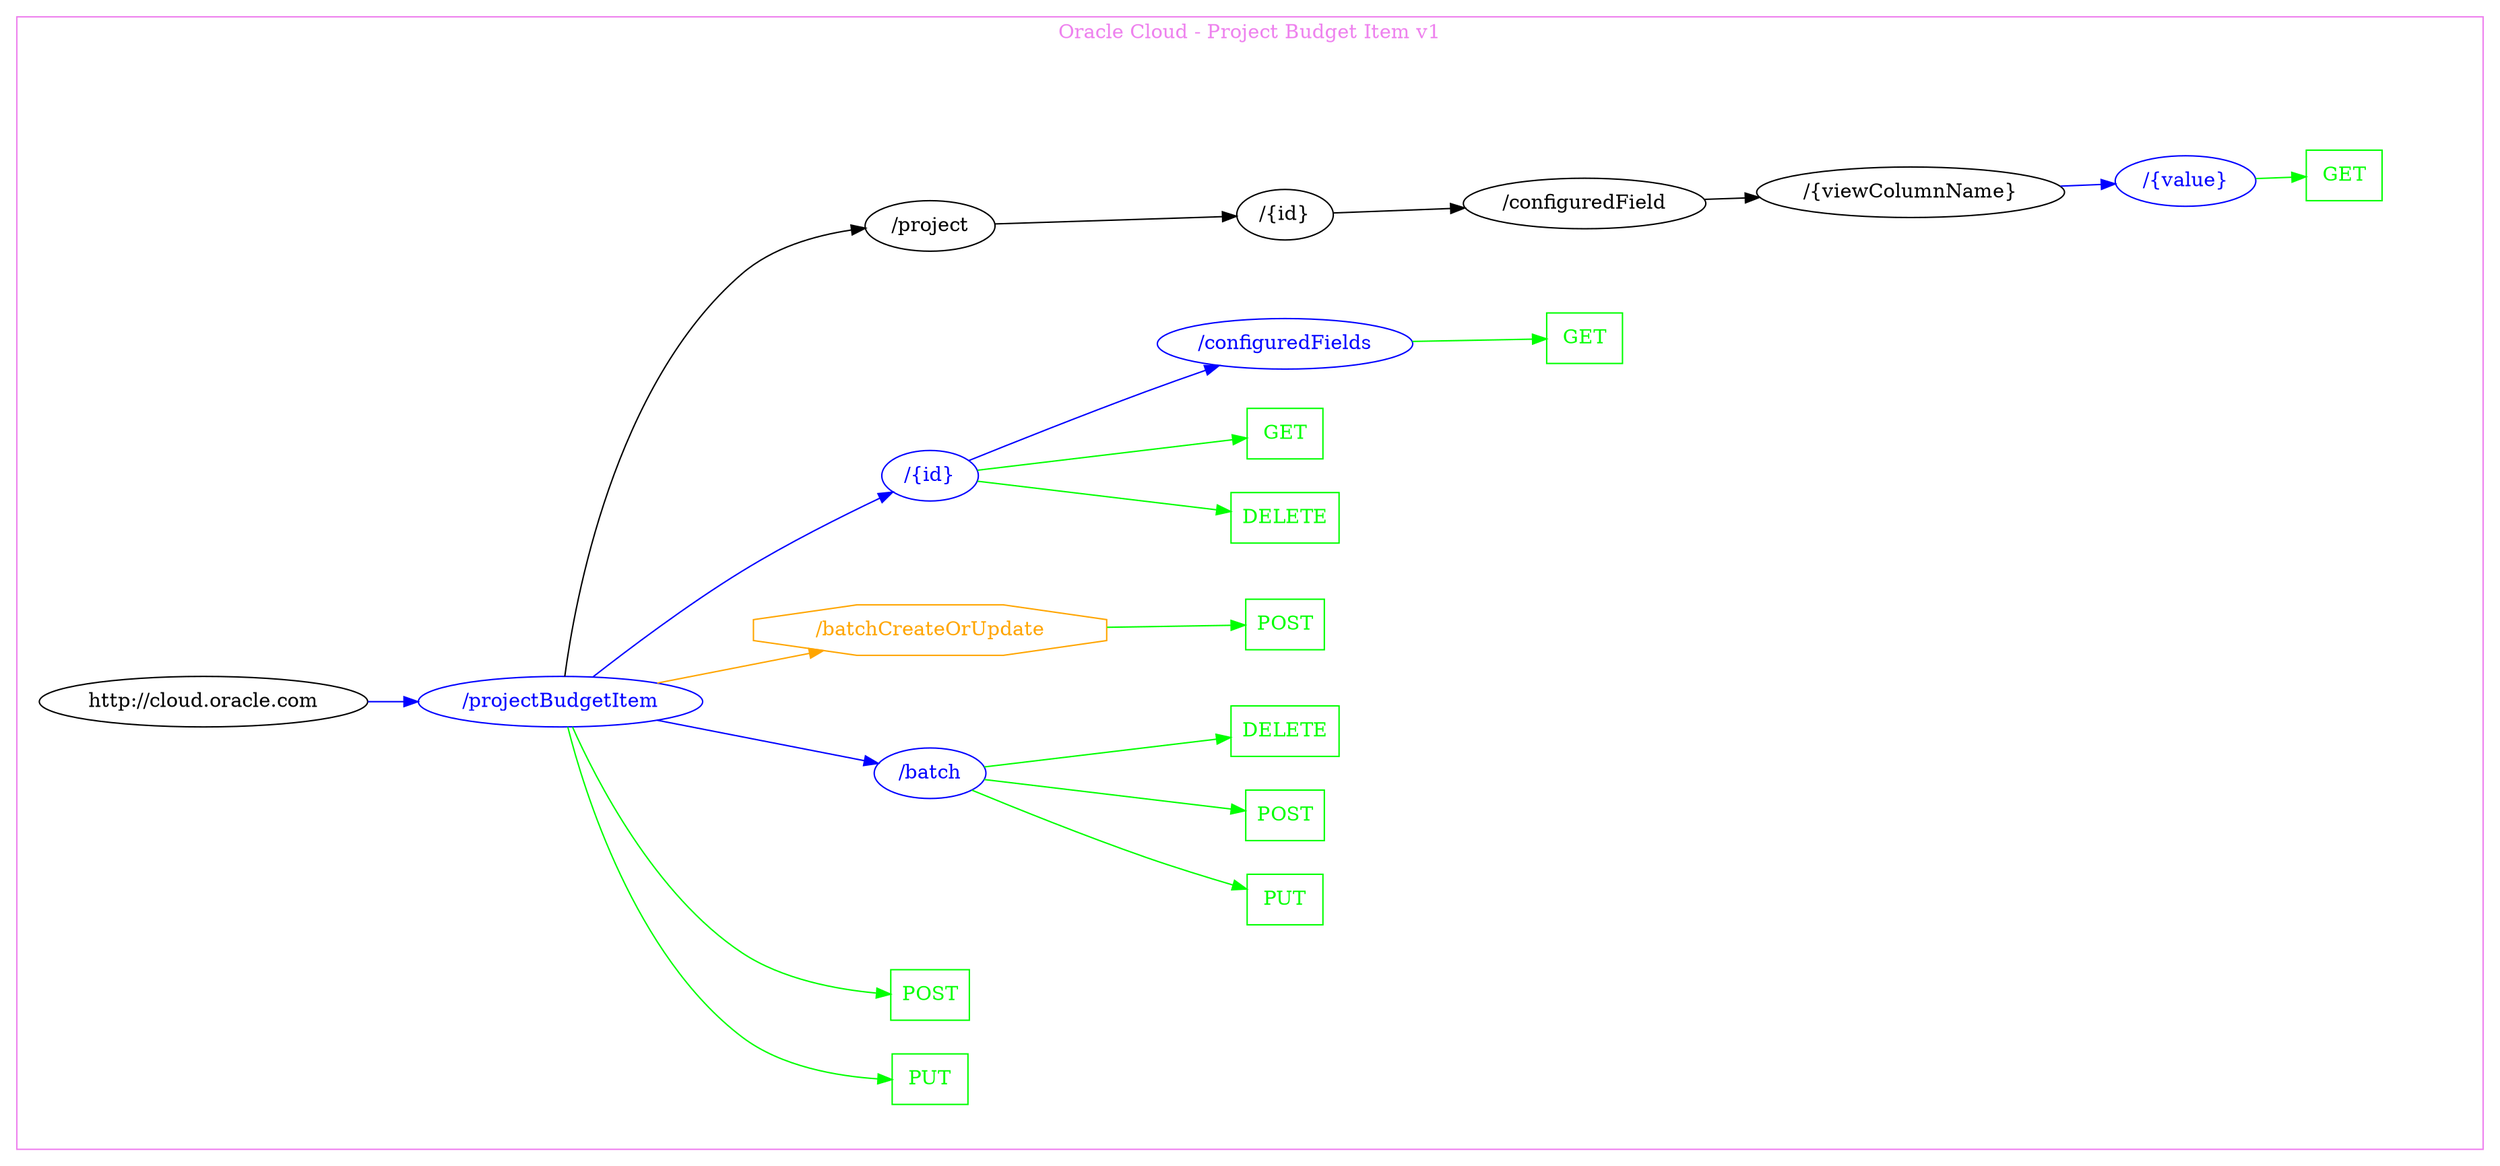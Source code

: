digraph Cloud_Computing_REST_API {
rankdir="LR";
subgraph cluster_0 {
label="Oracle Cloud - Project Budget Item v1"
color=violet
fontcolor=violet
subgraph cluster_1 {
label=""
color=white
fontcolor=white
node1 [label="http://cloud.oracle.com", shape="ellipse", color="black", fontcolor="black"]
node1 -> node2 [color="blue", fontcolor="blue"]
subgraph cluster_2 {
label=""
color=white
fontcolor=white
node2 [label="/projectBudgetItem", shape="ellipse", color="blue", fontcolor="blue"]
node2 -> node3 [color="green", fontcolor="green"]
subgraph cluster_3 {
label=""
color=white
fontcolor=white
node3 [label="PUT", shape="box", color="green", fontcolor="green"]
}
node2 -> node4 [color="green", fontcolor="green"]
subgraph cluster_4 {
label=""
color=white
fontcolor=white
node4 [label="POST", shape="box", color="green", fontcolor="green"]
}
node2 -> node5 [color="blue", fontcolor="blue"]
subgraph cluster_5 {
label=""
color=white
fontcolor=white
node5 [label="/batch", shape="ellipse", color="blue", fontcolor="blue"]
node5 -> node6 [color="green", fontcolor="green"]
subgraph cluster_6 {
label=""
color=white
fontcolor=white
node6 [label="PUT", shape="box", color="green", fontcolor="green"]
}
node5 -> node7 [color="green", fontcolor="green"]
subgraph cluster_7 {
label=""
color=white
fontcolor=white
node7 [label="POST", shape="box", color="green", fontcolor="green"]
}
node5 -> node8 [color="green", fontcolor="green"]
subgraph cluster_8 {
label=""
color=white
fontcolor=white
node8 [label="DELETE", shape="box", color="green", fontcolor="green"]
}
}
node2 -> node9 [color="orange", fontcolor="orange"]
subgraph cluster_9 {
label=""
color=white
fontcolor=white
node9 [label="/batchCreateOrUpdate", shape="octagon", color="orange", fontcolor="orange"]
node9 -> node10 [color="green", fontcolor="green"]
subgraph cluster_10 {
label=""
color=white
fontcolor=white
node10 [label="POST", shape="box", color="green", fontcolor="green"]
}
}
node2 -> node11 [color="blue", fontcolor="blue"]
subgraph cluster_11 {
label=""
color=white
fontcolor=white
node11 [label="/{id}", shape="ellipse", color="blue", fontcolor="blue"]
node11 -> node12 [color="green", fontcolor="green"]
subgraph cluster_12 {
label=""
color=white
fontcolor=white
node12 [label="DELETE", shape="box", color="green", fontcolor="green"]
}
node11 -> node13 [color="green", fontcolor="green"]
subgraph cluster_13 {
label=""
color=white
fontcolor=white
node13 [label="GET", shape="box", color="green", fontcolor="green"]
}
node11 -> node14 [color="blue", fontcolor="blue"]
subgraph cluster_14 {
label=""
color=white
fontcolor=white
node14 [label="/configuredFields", shape="ellipse", color="blue", fontcolor="blue"]
node14 -> node15 [color="green", fontcolor="green"]
subgraph cluster_15 {
label=""
color=white
fontcolor=white
node15 [label="GET", shape="box", color="green", fontcolor="green"]
}
}
}
node2 -> node16 [color="black", fontcolor="black"]
subgraph cluster_16 {
label=""
color=white
fontcolor=white
node16 [label="/project", shape="ellipse", color="black", fontcolor="black"]
node16 -> node17 [color="black", fontcolor="black"]
subgraph cluster_17 {
label=""
color=white
fontcolor=white
node17 [label="/{id}", shape="ellipse", color="black", fontcolor="black"]
node17 -> node18 [color="black", fontcolor="black"]
subgraph cluster_18 {
label=""
color=white
fontcolor=white
node18 [label="/configuredField", shape="ellipse", color="black", fontcolor="black"]
node18 -> node19 [color="black", fontcolor="black"]
subgraph cluster_19 {
label=""
color=white
fontcolor=white
node19 [label="/{viewColumnName}", shape="ellipse", color="black", fontcolor="black"]
node19 -> node20 [color="blue", fontcolor="blue"]
subgraph cluster_20 {
label=""
color=white
fontcolor=white
node20 [label="/{value}", shape="ellipse", color="blue", fontcolor="blue"]
node20 -> node21 [color="green", fontcolor="green"]
subgraph cluster_21 {
label=""
color=white
fontcolor=white
node21 [label="GET", shape="box", color="green", fontcolor="green"]
}
}
}
}
}
}
}
}
}
}
